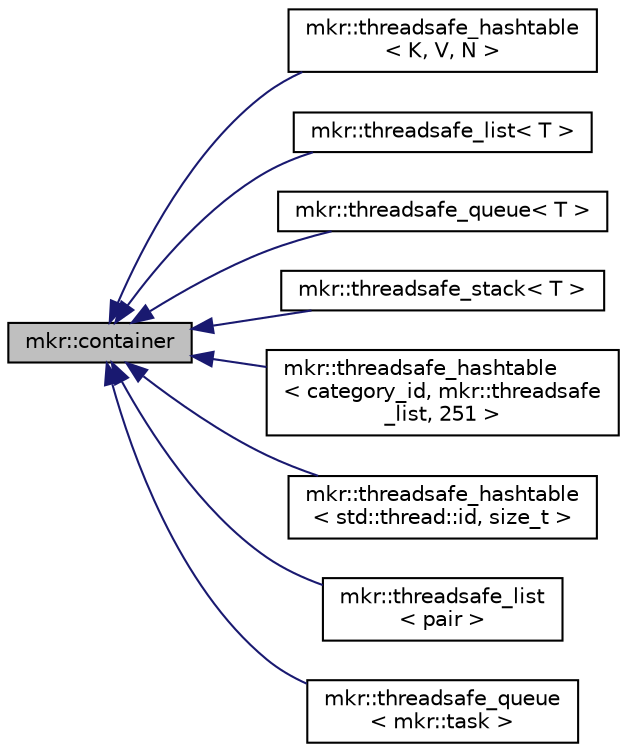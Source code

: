 digraph "mkr::container"
{
 // LATEX_PDF_SIZE
  edge [fontname="Helvetica",fontsize="10",labelfontname="Helvetica",labelfontsize="10"];
  node [fontname="Helvetica",fontsize="10",shape=record];
  rankdir="LR";
  Node1 [label="mkr::container",height=0.2,width=0.4,color="black", fillcolor="grey75", style="filled", fontcolor="black",tooltip=" "];
  Node1 -> Node2 [dir="back",color="midnightblue",fontsize="10",style="solid",fontname="Helvetica"];
  Node2 [label="mkr::threadsafe_hashtable\l\< K, V, N \>",height=0.2,width=0.4,color="black", fillcolor="white", style="filled",URL="$classmkr_1_1threadsafe__hashtable.html",tooltip=" "];
  Node1 -> Node3 [dir="back",color="midnightblue",fontsize="10",style="solid",fontname="Helvetica"];
  Node3 [label="mkr::threadsafe_list\< T \>",height=0.2,width=0.4,color="black", fillcolor="white", style="filled",URL="$classmkr_1_1threadsafe__list.html",tooltip=" "];
  Node1 -> Node4 [dir="back",color="midnightblue",fontsize="10",style="solid",fontname="Helvetica"];
  Node4 [label="mkr::threadsafe_queue\< T \>",height=0.2,width=0.4,color="black", fillcolor="white", style="filled",URL="$classmkr_1_1threadsafe__queue.html",tooltip=" "];
  Node1 -> Node5 [dir="back",color="midnightblue",fontsize="10",style="solid",fontname="Helvetica"];
  Node5 [label="mkr::threadsafe_stack\< T \>",height=0.2,width=0.4,color="black", fillcolor="white", style="filled",URL="$classmkr_1_1threadsafe__stack.html",tooltip=" "];
  Node1 -> Node6 [dir="back",color="midnightblue",fontsize="10",style="solid",fontname="Helvetica"];
  Node6 [label="mkr::threadsafe_hashtable\l\< category_id, mkr::threadsafe\l_list, 251 \>",height=0.2,width=0.4,color="black", fillcolor="white", style="filled",URL="$classmkr_1_1threadsafe__hashtable.html",tooltip=" "];
  Node1 -> Node7 [dir="back",color="midnightblue",fontsize="10",style="solid",fontname="Helvetica"];
  Node7 [label="mkr::threadsafe_hashtable\l\< std::thread::id, size_t \>",height=0.2,width=0.4,color="black", fillcolor="white", style="filled",URL="$classmkr_1_1threadsafe__hashtable.html",tooltip=" "];
  Node1 -> Node8 [dir="back",color="midnightblue",fontsize="10",style="solid",fontname="Helvetica"];
  Node8 [label="mkr::threadsafe_list\l\< pair \>",height=0.2,width=0.4,color="black", fillcolor="white", style="filled",URL="$classmkr_1_1threadsafe__list.html",tooltip=" "];
  Node1 -> Node9 [dir="back",color="midnightblue",fontsize="10",style="solid",fontname="Helvetica"];
  Node9 [label="mkr::threadsafe_queue\l\< mkr::task \>",height=0.2,width=0.4,color="black", fillcolor="white", style="filled",URL="$classmkr_1_1threadsafe__queue.html",tooltip=" "];
}
